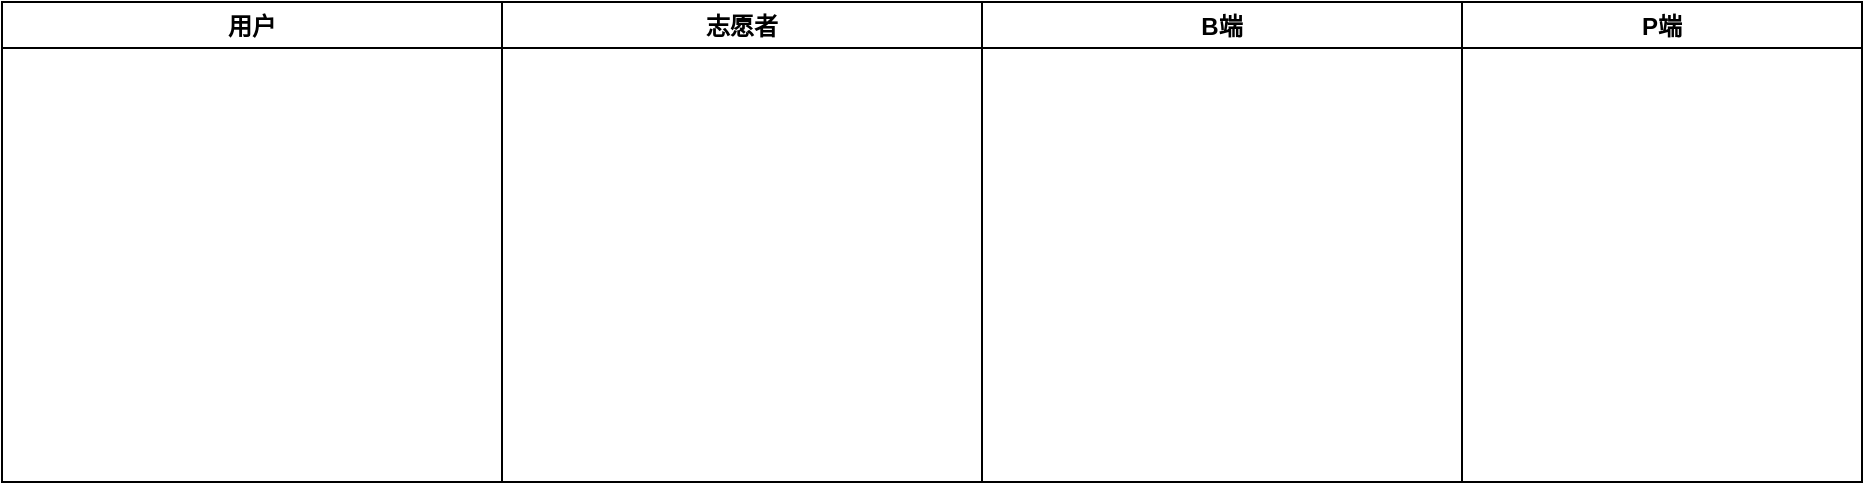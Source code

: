 <mxfile version="15.5.9" type="github">
  <diagram id="3Zdumfhe-f5hq_ZNzXjN" name="第 1 页">
    <mxGraphModel dx="1422" dy="761" grid="1" gridSize="10" guides="1" tooltips="1" connect="1" arrows="1" fold="1" page="1" pageScale="1" pageWidth="827" pageHeight="1169" math="0" shadow="0">
      <root>
        <mxCell id="0" />
        <mxCell id="1" parent="0" />
        <mxCell id="ZOVWsehxwjOW1M9SSfNJ-1" value="用户" style="swimlane;" vertex="1" parent="1">
          <mxGeometry x="320" y="160" width="250" height="240" as="geometry" />
        </mxCell>
        <mxCell id="ZOVWsehxwjOW1M9SSfNJ-3" value="志愿者" style="swimlane;" vertex="1" parent="1">
          <mxGeometry x="570" y="160" width="240" height="240" as="geometry" />
        </mxCell>
        <mxCell id="ZOVWsehxwjOW1M9SSfNJ-4" value="P端" style="swimlane;" vertex="1" parent="1">
          <mxGeometry x="1050" y="160" width="200" height="240" as="geometry" />
        </mxCell>
        <mxCell id="ZOVWsehxwjOW1M9SSfNJ-2" value="B端" style="swimlane;" vertex="1" parent="1">
          <mxGeometry x="810" y="160" width="240" height="240" as="geometry" />
        </mxCell>
      </root>
    </mxGraphModel>
  </diagram>
</mxfile>
